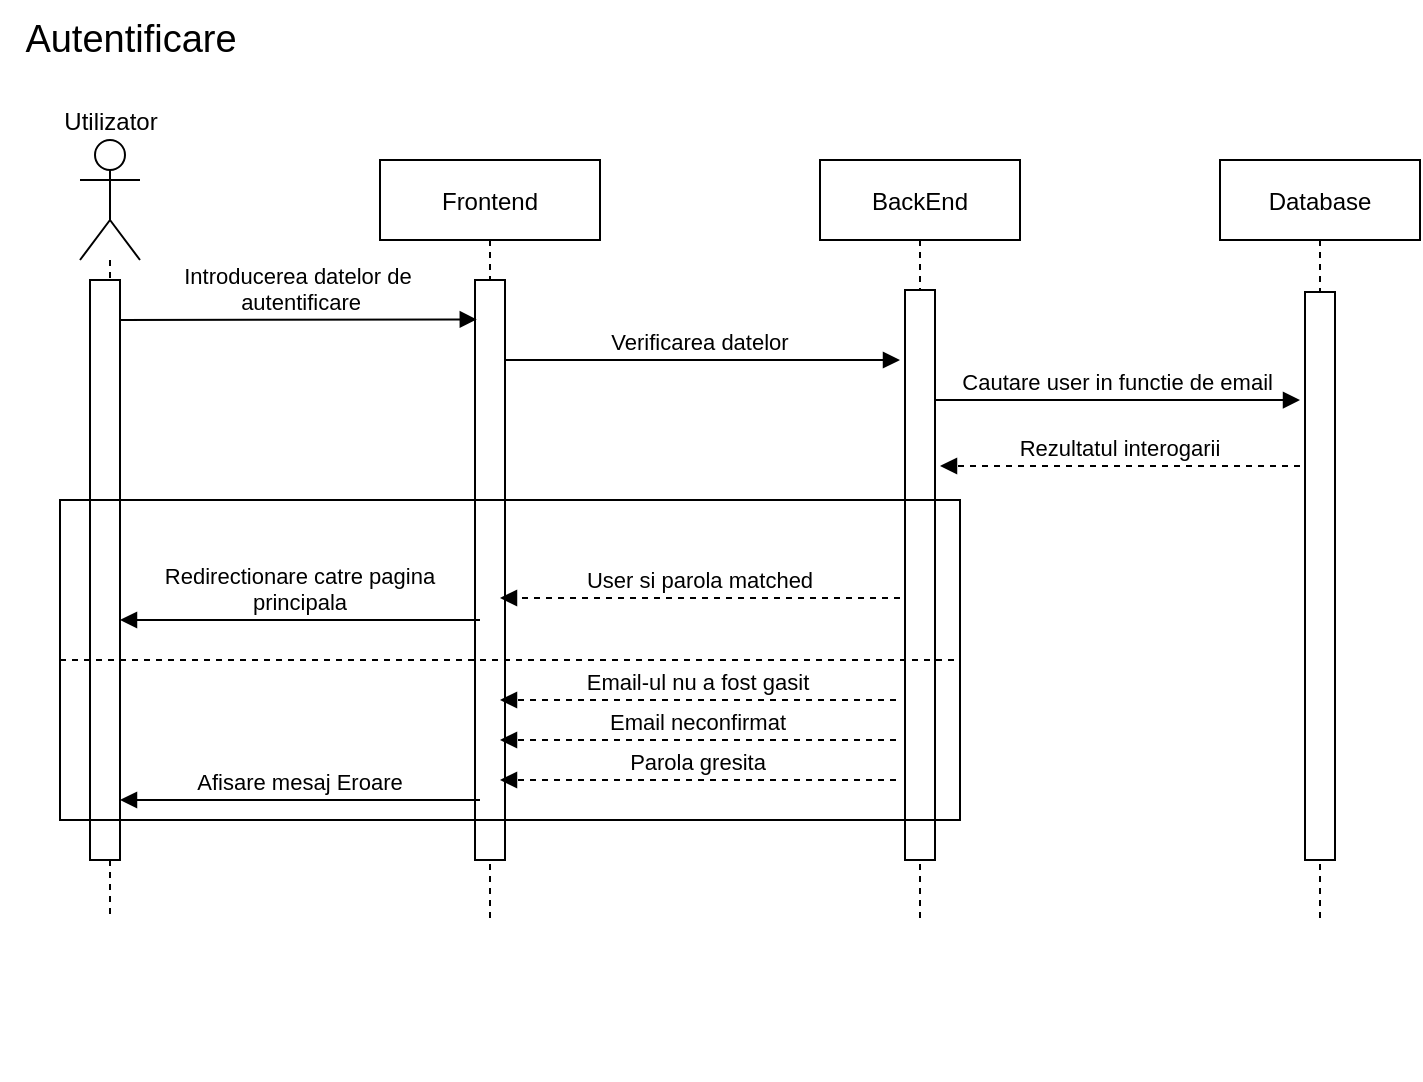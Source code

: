 <mxfile version="20.8.3" type="device"><diagram id="kgpKYQtTHZ0yAKxKKP6v" name="Page-1"><mxGraphModel dx="1050" dy="581" grid="1" gridSize="10" guides="1" tooltips="1" connect="1" arrows="1" fold="1" page="1" pageScale="1" pageWidth="850" pageHeight="1100" math="0" shadow="0"><root><mxCell id="0"/><mxCell id="1" parent="0"/><mxCell id="3nuBFxr9cyL0pnOWT2aG-1" value="Frontend" style="shape=umlLifeline;perimeter=lifelinePerimeter;container=1;collapsible=0;recursiveResize=0;rounded=0;shadow=0;strokeWidth=1;" parent="1" vertex="1"><mxGeometry x="200" y="80" width="110" height="380" as="geometry"/></mxCell><mxCell id="6gr-N2FDVhWuPLbk-wx9-11" value="BackEnd" style="shape=umlLifeline;perimeter=lifelinePerimeter;container=1;collapsible=0;recursiveResize=0;rounded=0;shadow=0;strokeWidth=1;" parent="1" vertex="1"><mxGeometry x="420" y="80" width="100" height="380" as="geometry"/></mxCell><mxCell id="6gr-N2FDVhWuPLbk-wx9-12" value="Verificarea datelor" style="verticalAlign=bottom;endArrow=block;shadow=0;strokeWidth=1;" parent="6gr-N2FDVhWuPLbk-wx9-11" edge="1"><mxGeometry relative="1" as="geometry"><mxPoint x="-160" y="100" as="sourcePoint"/><mxPoint x="40" y="100" as="targetPoint"/></mxGeometry></mxCell><mxCell id="rKba8ZHGUIdjbuTO9YcK-19" value="" style="rounded=0;whiteSpace=wrap;html=1;labelBackgroundColor=#FFFFFF;fontSize=19;fontColor=none;fillColor=default;" parent="6gr-N2FDVhWuPLbk-wx9-11" vertex="1"><mxGeometry x="42.5" y="65" width="15" height="285" as="geometry"/></mxCell><mxCell id="rKba8ZHGUIdjbuTO9YcK-1" value="Database" style="shape=umlLifeline;perimeter=lifelinePerimeter;container=1;collapsible=0;recursiveResize=0;rounded=0;shadow=0;strokeWidth=1;" parent="1" vertex="1"><mxGeometry x="620" y="80" width="100" height="380" as="geometry"/></mxCell><mxCell id="rKba8ZHGUIdjbuTO9YcK-3" value="Autentificare" style="text;html=1;align=center;verticalAlign=middle;resizable=0;points=[];autosize=1;strokeColor=none;fillColor=none;fontSize=19;" parent="1" vertex="1"><mxGeometry x="10" width="130" height="40" as="geometry"/></mxCell><mxCell id="rKba8ZHGUIdjbuTO9YcK-18" value="" style="rounded=0;whiteSpace=wrap;html=1;labelBackgroundColor=#FFFFFF;fontSize=19;fontColor=none;fillColor=default;" parent="1" vertex="1"><mxGeometry x="247.5" y="140" width="15" height="290" as="geometry"/></mxCell><mxCell id="QEN6d0kXSfFEValeq_57-1" value="" style="rounded=0;whiteSpace=wrap;html=1;labelBackgroundColor=#FFFFFF;fontSize=19;fontColor=none;fillColor=default;" parent="1" vertex="1"><mxGeometry x="662.5" y="146" width="15" height="284" as="geometry"/></mxCell><mxCell id="rKba8ZHGUIdjbuTO9YcK-10" value="" style="group" parent="1" vertex="1" connectable="0"><mxGeometry x="50" y="70" width="650" height="470" as="geometry"/></mxCell><mxCell id="6gr-N2FDVhWuPLbk-wx9-1" value="Utilizator" style="shape=umlActor;verticalLabelPosition=top;verticalAlign=bottom;html=1;outlineConnect=0;horizontal=1;labelPosition=center;align=center;" parent="rKba8ZHGUIdjbuTO9YcK-10" vertex="1"><mxGeometry width="30" height="60" as="geometry"/></mxCell><mxCell id="6gr-N2FDVhWuPLbk-wx9-8" value="" style="endArrow=none;dashed=1;html=1;strokeWidth=1;rounded=0;" parent="rKba8ZHGUIdjbuTO9YcK-10" source="6gr-N2FDVhWuPLbk-wx9-1" edge="1"><mxGeometry width="50" height="50" relative="1" as="geometry"><mxPoint x="30" y="32.338" as="sourcePoint"/><mxPoint x="15" y="390" as="targetPoint"/></mxGeometry></mxCell><mxCell id="rKba8ZHGUIdjbuTO9YcK-17" value="" style="rounded=0;whiteSpace=wrap;html=1;labelBackgroundColor=#FFFFFF;fontSize=19;fontColor=none;fillColor=default;" parent="rKba8ZHGUIdjbuTO9YcK-10" vertex="1"><mxGeometry x="5" y="70" width="15" height="290" as="geometry"/></mxCell><mxCell id="rKba8ZHGUIdjbuTO9YcK-13" value="" style="endArrow=none;dashed=1;html=1;rounded=0;fontSize=19;fontColor=none;exitX=0;exitY=0.5;exitDx=0;exitDy=0;entryX=1;entryY=0.5;entryDx=0;entryDy=0;" parent="rKba8ZHGUIdjbuTO9YcK-10" source="rKba8ZHGUIdjbuTO9YcK-12" target="rKba8ZHGUIdjbuTO9YcK-12" edge="1"><mxGeometry width="50" height="50" relative="1" as="geometry"><mxPoint x="310" y="230" as="sourcePoint"/><mxPoint x="360" y="180" as="targetPoint"/></mxGeometry></mxCell><mxCell id="rKba8ZHGUIdjbuTO9YcK-16" value="Afisare mesaj Eroare" style="verticalAlign=bottom;endArrow=block;shadow=0;strokeWidth=1;" parent="rKba8ZHGUIdjbuTO9YcK-10" edge="1"><mxGeometry relative="1" as="geometry"><mxPoint x="200" y="330" as="sourcePoint"/><mxPoint x="20" y="330" as="targetPoint"/></mxGeometry></mxCell><mxCell id="rKba8ZHGUIdjbuTO9YcK-14" value="Redirectionare catre pagina &#10;principala" style="verticalAlign=bottom;endArrow=block;shadow=0;strokeWidth=1;" parent="rKba8ZHGUIdjbuTO9YcK-10" edge="1"><mxGeometry relative="1" as="geometry"><mxPoint x="200" y="240" as="sourcePoint"/><mxPoint x="20" y="240" as="targetPoint"/></mxGeometry></mxCell><mxCell id="rKba8ZHGUIdjbuTO9YcK-11" value="User si parola matched" style="verticalAlign=bottom;endArrow=block;shadow=0;strokeWidth=1;dashed=1;" parent="rKba8ZHGUIdjbuTO9YcK-10" edge="1"><mxGeometry relative="1" as="geometry"><mxPoint x="410" y="229" as="sourcePoint"/><mxPoint x="210" y="229" as="targetPoint"/></mxGeometry></mxCell><mxCell id="rKba8ZHGUIdjbuTO9YcK-15" value="Email-ul nu a fost gasit" style="verticalAlign=bottom;endArrow=block;shadow=0;strokeWidth=1;dashed=1;entryX=1.02;entryY=0.701;entryDx=0;entryDy=0;entryPerimeter=0;" parent="rKba8ZHGUIdjbuTO9YcK-10" edge="1"><mxGeometry relative="1" as="geometry"><mxPoint x="408" y="280" as="sourcePoint"/><mxPoint x="210.0" y="280" as="targetPoint"/></mxGeometry></mxCell><mxCell id="rKba8ZHGUIdjbuTO9YcK-12" value="" style="rounded=0;whiteSpace=wrap;html=1;labelBackgroundColor=#FFFFFF;fontSize=19;fontColor=none;fillColor=none;" parent="rKba8ZHGUIdjbuTO9YcK-10" vertex="1"><mxGeometry x="-10" y="180" width="450" height="160" as="geometry"/></mxCell><mxCell id="QEN6d0kXSfFEValeq_57-6" value="Parola gresita" style="verticalAlign=bottom;endArrow=block;shadow=0;strokeWidth=1;dashed=1;entryX=1.02;entryY=0.701;entryDx=0;entryDy=0;entryPerimeter=0;" parent="rKba8ZHGUIdjbuTO9YcK-10" edge="1"><mxGeometry relative="1" as="geometry"><mxPoint x="408" y="320" as="sourcePoint"/><mxPoint x="210" y="320" as="targetPoint"/></mxGeometry></mxCell><mxCell id="QEN6d0kXSfFEValeq_57-5" value="Email neconfirmat" style="verticalAlign=bottom;endArrow=block;shadow=0;strokeWidth=1;dashed=1;entryX=1.02;entryY=0.701;entryDx=0;entryDy=0;entryPerimeter=0;" parent="rKba8ZHGUIdjbuTO9YcK-10" edge="1"><mxGeometry relative="1" as="geometry"><mxPoint x="408" y="300" as="sourcePoint"/><mxPoint x="210" y="300" as="targetPoint"/></mxGeometry></mxCell><mxCell id="v9exgQ2_qLU-CMEoPo6n-1" value="Rezultatul interogarii" style="verticalAlign=bottom;endArrow=block;shadow=0;strokeWidth=1;dashed=1;entryX=1.02;entryY=0.701;entryDx=0;entryDy=0;entryPerimeter=0;" edge="1" parent="rKba8ZHGUIdjbuTO9YcK-10"><mxGeometry relative="1" as="geometry"><mxPoint x="610" y="163" as="sourcePoint"/><mxPoint x="430" y="163" as="targetPoint"/></mxGeometry></mxCell><mxCell id="6gr-N2FDVhWuPLbk-wx9-10" value="Introducerea datelor de&#10; autentificare" style="verticalAlign=bottom;endArrow=block;shadow=0;strokeWidth=1;entryX=0.06;entryY=0.068;entryDx=0;entryDy=0;entryPerimeter=0;" parent="1" target="rKba8ZHGUIdjbuTO9YcK-18" edge="1"><mxGeometry relative="1" as="geometry"><mxPoint x="70" y="160" as="sourcePoint"/><mxPoint x="260" y="160" as="targetPoint"/></mxGeometry></mxCell><mxCell id="QEN6d0kXSfFEValeq_57-2" value="Cautare user in functie de email" style="verticalAlign=bottom;endArrow=block;shadow=0;strokeWidth=1;exitX=1.287;exitY=0.176;exitDx=0;exitDy=0;exitPerimeter=0;" parent="1" edge="1"><mxGeometry relative="1" as="geometry"><mxPoint x="477.805" y="200.0" as="sourcePoint"/><mxPoint x="660" y="200.04" as="targetPoint"/></mxGeometry></mxCell></root></mxGraphModel></diagram></mxfile>